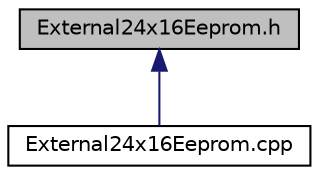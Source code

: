 digraph "External24x16Eeprom.h"
{
  edge [fontname="Helvetica",fontsize="10",labelfontname="Helvetica",labelfontsize="10"];
  node [fontname="Helvetica",fontsize="10",shape=record];
  Node1 [label="External24x16Eeprom.h",height=0.2,width=0.4,color="black", fillcolor="grey75", style="filled", fontcolor="black"];
  Node1 -> Node2 [dir="back",color="midnightblue",fontsize="10",style="solid",fontname="Helvetica"];
  Node2 [label="External24x16Eeprom.cpp",height=0.2,width=0.4,color="black", fillcolor="white", style="filled",URL="$External24x16Eeprom_8cpp.html"];
}
